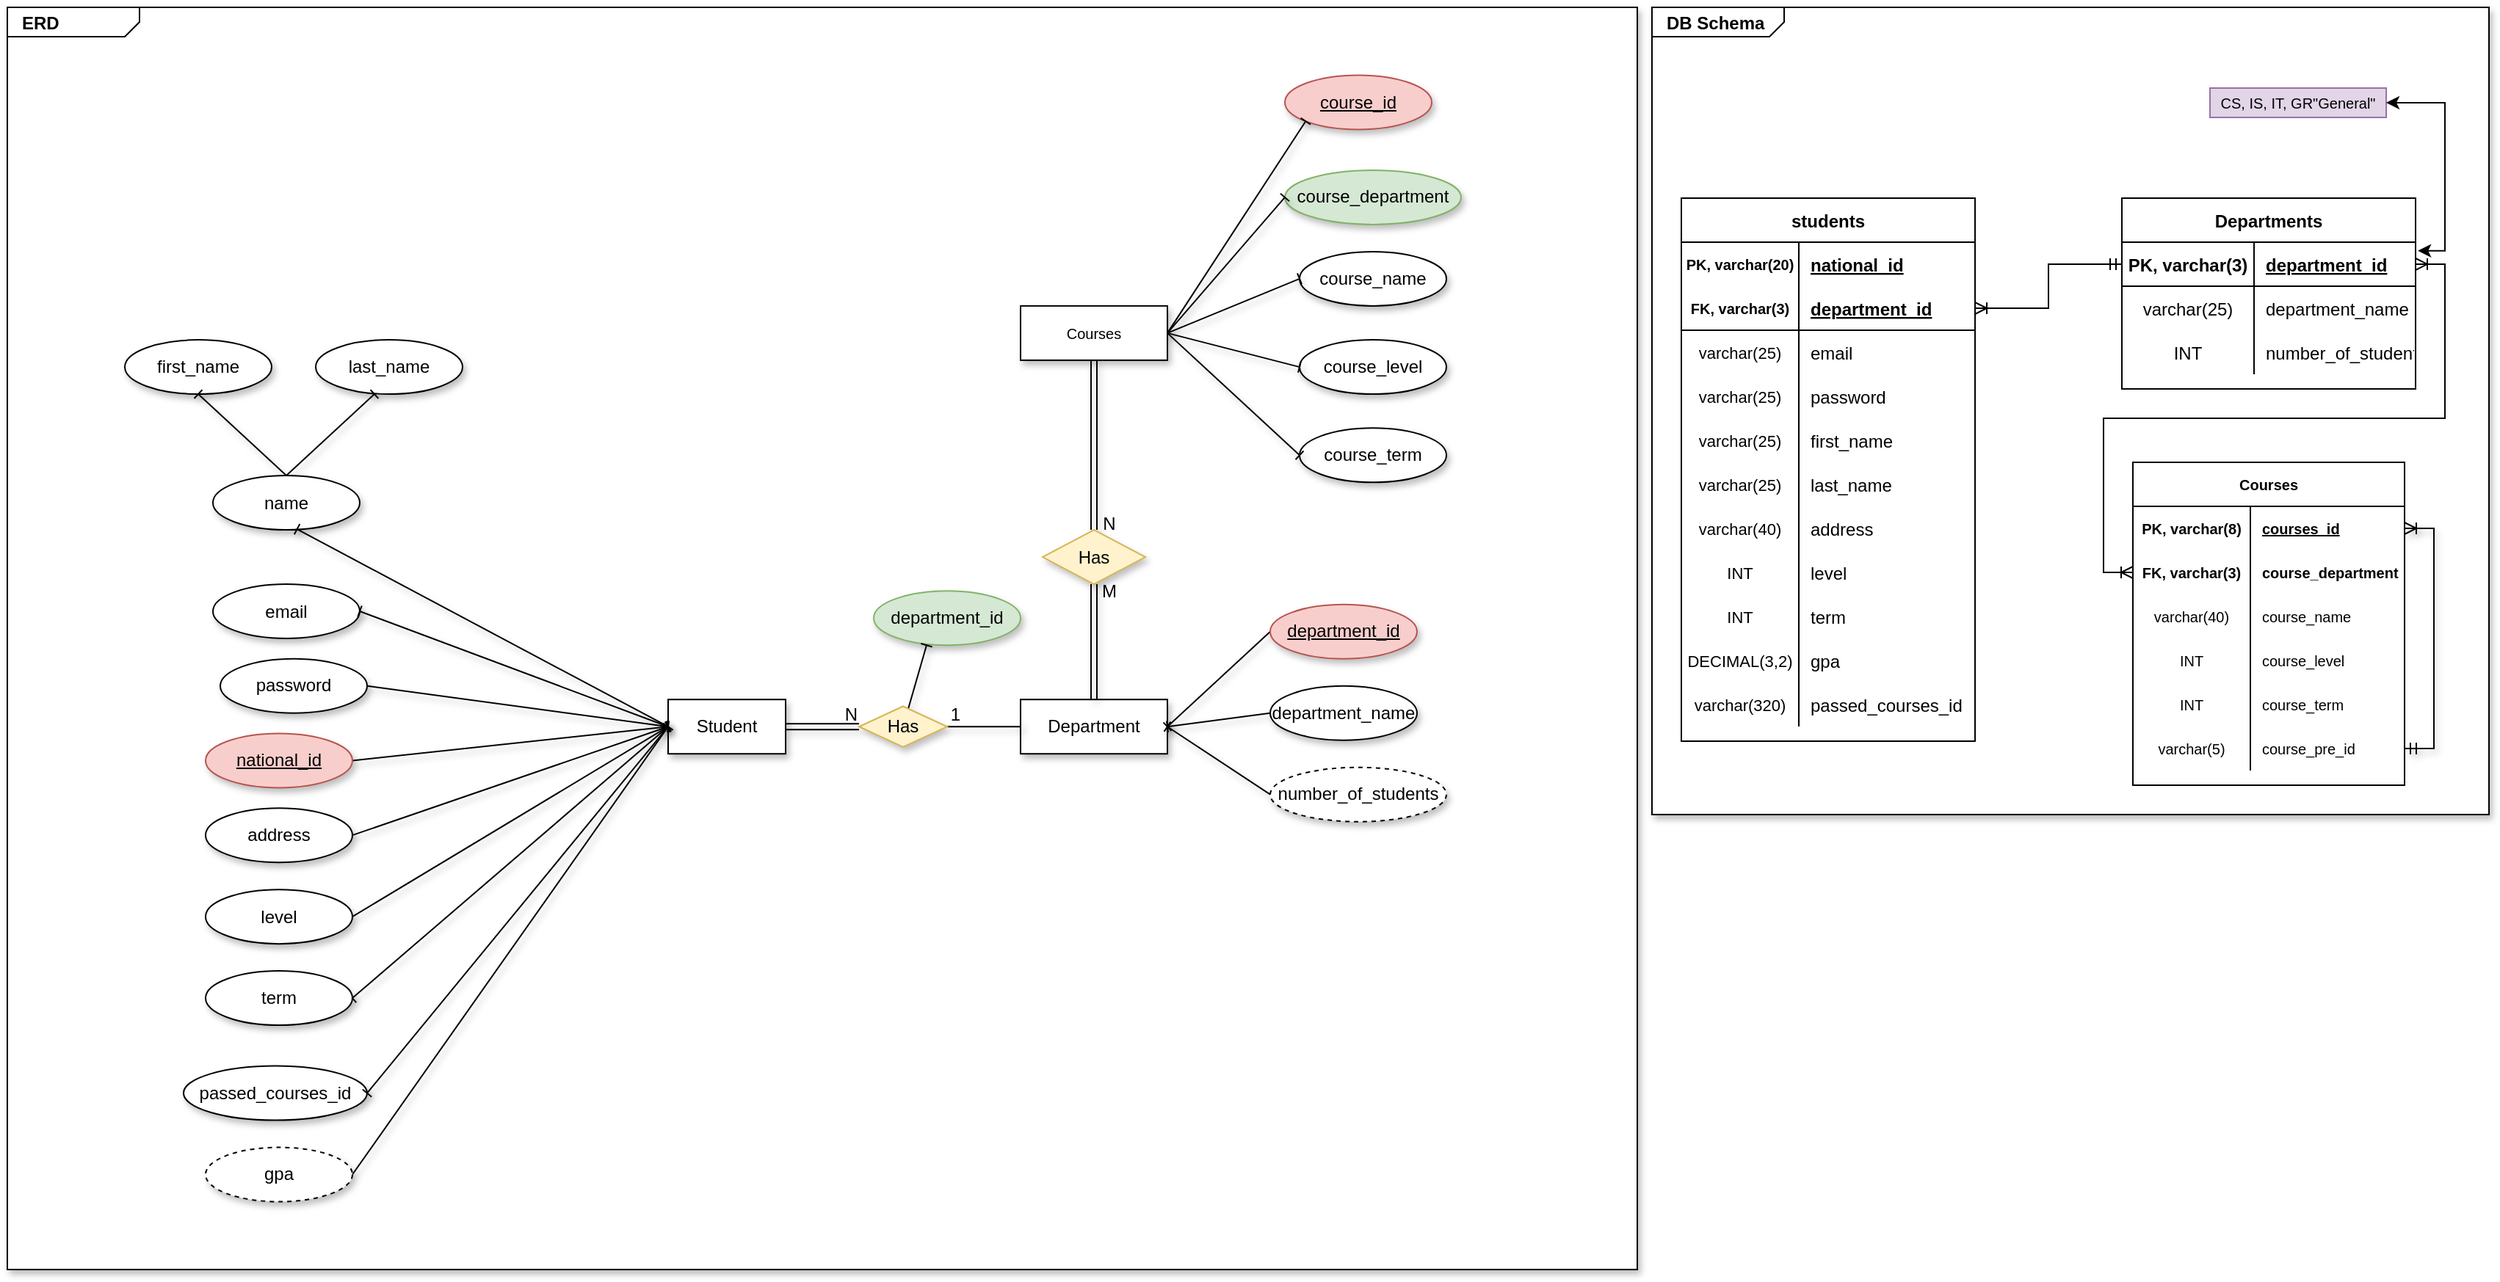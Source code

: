 <mxfile version="16.1.2" type="device"><diagram id="R2lEEEUBdFMjLlhIrx00" name="Page-1"><mxGraphModel dx="1278" dy="1789" grid="1" gridSize="10" guides="1" tooltips="1" connect="1" arrows="1" fold="1" page="1" pageScale="1" pageWidth="850" pageHeight="1100" background="none" math="0" shadow="0" extFonts="Permanent Marker^https://fonts.googleapis.com/css?family=Permanent+Marker"><root><mxCell id="0"/><mxCell id="1" parent="0"/><mxCell id="so7ZoCe5HIjhMyWns6QJ-42" value="" style="group" parent="1" vertex="1" connectable="0"><mxGeometry y="-1070" width="1110" height="860" as="geometry"/></mxCell><mxCell id="so7ZoCe5HIjhMyWns6QJ-35" value="&lt;p style=&quot;margin: 0px ; margin-top: 4px ; margin-left: 10px ; text-align: left&quot;&gt;&lt;b&gt;ERD&lt;/b&gt;&lt;/p&gt;" style="html=1;shape=mxgraph.sysml.package;xSize=90;align=left;spacingLeft=10;overflow=fill;strokeWidth=1;recursiveResize=0;shadow=1;" parent="so7ZoCe5HIjhMyWns6QJ-42" vertex="1"><mxGeometry width="1110" height="860" as="geometry"/></mxCell><mxCell id="so7ZoCe5HIjhMyWns6QJ-14" style="rounded=0;orthogonalLoop=1;jettySize=auto;html=1;entryX=1;entryY=0.5;entryDx=0;entryDy=0;endArrow=baseDash;endFill=0;shadow=1;" parent="so7ZoCe5HIjhMyWns6QJ-42" target="so7ZoCe5HIjhMyWns6QJ-13" edge="1"><mxGeometry relative="1" as="geometry"><mxPoint x="450" y="490.108" as="sourcePoint"/></mxGeometry></mxCell><mxCell id="-L01yiQjtnn_v1JuEXtJ-14" value="Student" style="whiteSpace=wrap;html=1;align=center;shadow=1;" parent="so7ZoCe5HIjhMyWns6QJ-42" vertex="1"><mxGeometry x="450" y="471.613" width="80" height="36.989" as="geometry"/></mxCell><mxCell id="-L01yiQjtnn_v1JuEXtJ-24" value="email" style="ellipse;whiteSpace=wrap;html=1;align=center;shadow=1;" parent="so7ZoCe5HIjhMyWns6QJ-42" vertex="1"><mxGeometry x="140" y="393.011" width="100" height="36.989" as="geometry"/></mxCell><mxCell id="-L01yiQjtnn_v1JuEXtJ-25" style="rounded=0;orthogonalLoop=1;jettySize=auto;html=1;exitX=0;exitY=0.5;exitDx=0;exitDy=0;entryX=1;entryY=0.5;entryDx=0;entryDy=0;endArrow=baseDash;endFill=0;shadow=1;" parent="so7ZoCe5HIjhMyWns6QJ-42" source="-L01yiQjtnn_v1JuEXtJ-14" target="-L01yiQjtnn_v1JuEXtJ-24" edge="1"><mxGeometry relative="1" as="geometry"/></mxCell><mxCell id="-L01yiQjtnn_v1JuEXtJ-27" style="rounded=0;orthogonalLoop=1;jettySize=auto;html=1;exitX=1;exitY=0.5;exitDx=0;exitDy=0;entryX=0;entryY=0.5;entryDx=0;entryDy=0;endArrow=baseDash;endFill=0;shadow=1;" parent="so7ZoCe5HIjhMyWns6QJ-42" source="-L01yiQjtnn_v1JuEXtJ-26" target="-L01yiQjtnn_v1JuEXtJ-14" edge="1"><mxGeometry relative="1" as="geometry"/></mxCell><mxCell id="-L01yiQjtnn_v1JuEXtJ-26" value="address" style="ellipse;whiteSpace=wrap;html=1;align=center;shadow=1;" parent="so7ZoCe5HIjhMyWns6QJ-42" vertex="1"><mxGeometry x="135" y="545.591" width="100" height="36.989" as="geometry"/></mxCell><mxCell id="-L01yiQjtnn_v1JuEXtJ-29" style="rounded=0;orthogonalLoop=1;jettySize=auto;html=1;exitX=1;exitY=0.5;exitDx=0;exitDy=0;entryX=0;entryY=0.5;entryDx=0;entryDy=0;endArrow=baseDash;endFill=0;shadow=1;" parent="so7ZoCe5HIjhMyWns6QJ-42" source="-L01yiQjtnn_v1JuEXtJ-28" target="-L01yiQjtnn_v1JuEXtJ-14" edge="1"><mxGeometry relative="1" as="geometry"/></mxCell><mxCell id="-L01yiQjtnn_v1JuEXtJ-28" value="&lt;u&gt;national_id&lt;/u&gt;" style="ellipse;whiteSpace=wrap;html=1;align=center;fillColor=#f8cecc;strokeColor=#b85450;shadow=1;" parent="so7ZoCe5HIjhMyWns6QJ-42" vertex="1"><mxGeometry x="135" y="494.731" width="100" height="36.989" as="geometry"/></mxCell><mxCell id="-L01yiQjtnn_v1JuEXtJ-31" style="rounded=0;orthogonalLoop=1;jettySize=auto;html=1;exitX=1;exitY=0.5;exitDx=0;exitDy=0;entryX=0;entryY=0.5;entryDx=0;entryDy=0;endArrow=baseDash;endFill=0;shadow=1;" parent="so7ZoCe5HIjhMyWns6QJ-42" source="-L01yiQjtnn_v1JuEXtJ-30" target="-L01yiQjtnn_v1JuEXtJ-14" edge="1"><mxGeometry relative="1" as="geometry"/></mxCell><mxCell id="-L01yiQjtnn_v1JuEXtJ-30" value="password" style="ellipse;whiteSpace=wrap;html=1;align=center;shadow=1;" parent="so7ZoCe5HIjhMyWns6QJ-42" vertex="1"><mxGeometry x="145" y="443.871" width="100" height="36.989" as="geometry"/></mxCell><mxCell id="-L01yiQjtnn_v1JuEXtJ-32" value="department_id" style="ellipse;whiteSpace=wrap;html=1;align=center;fillColor=#d5e8d4;strokeColor=#82b366;shadow=1;" parent="so7ZoCe5HIjhMyWns6QJ-42" vertex="1"><mxGeometry x="590" y="397.634" width="100" height="36.989" as="geometry"/></mxCell><mxCell id="-L01yiQjtnn_v1JuEXtJ-35" style="rounded=0;orthogonalLoop=1;jettySize=auto;html=1;exitX=1;exitY=0.5;exitDx=0;exitDy=0;entryX=0;entryY=0.5;entryDx=0;entryDy=0;endArrow=baseDash;endFill=0;shadow=1;" parent="so7ZoCe5HIjhMyWns6QJ-42" source="-L01yiQjtnn_v1JuEXtJ-34" target="-L01yiQjtnn_v1JuEXtJ-14" edge="1"><mxGeometry relative="1" as="geometry"/></mxCell><mxCell id="-L01yiQjtnn_v1JuEXtJ-34" value="level" style="ellipse;whiteSpace=wrap;html=1;align=center;shadow=1;" parent="so7ZoCe5HIjhMyWns6QJ-42" vertex="1"><mxGeometry x="135" y="601.075" width="100" height="36.989" as="geometry"/></mxCell><mxCell id="-L01yiQjtnn_v1JuEXtJ-36" value="Department" style="whiteSpace=wrap;html=1;align=center;shadow=1;" parent="so7ZoCe5HIjhMyWns6QJ-42" vertex="1"><mxGeometry x="690" y="471.613" width="100" height="36.989" as="geometry"/></mxCell><mxCell id="-L01yiQjtnn_v1JuEXtJ-38" style="rounded=0;orthogonalLoop=1;jettySize=auto;html=1;exitX=0;exitY=0.5;exitDx=0;exitDy=0;entryX=1;entryY=0.5;entryDx=0;entryDy=0;endArrow=baseDash;endFill=0;shadow=1;" parent="so7ZoCe5HIjhMyWns6QJ-42" source="-L01yiQjtnn_v1JuEXtJ-37" target="-L01yiQjtnn_v1JuEXtJ-36" edge="1"><mxGeometry relative="1" as="geometry"/></mxCell><mxCell id="-L01yiQjtnn_v1JuEXtJ-37" value="&lt;u&gt;department_id&lt;/u&gt;" style="ellipse;whiteSpace=wrap;html=1;align=center;fillColor=#f8cecc;strokeColor=#b85450;shadow=1;" parent="so7ZoCe5HIjhMyWns6QJ-42" vertex="1"><mxGeometry x="860" y="406.882" width="100" height="36.989" as="geometry"/></mxCell><mxCell id="-L01yiQjtnn_v1JuEXtJ-40" style="rounded=0;orthogonalLoop=1;jettySize=auto;html=1;exitX=0;exitY=0.5;exitDx=0;exitDy=0;endArrow=baseDash;endFill=0;entryX=1;entryY=0.5;entryDx=0;entryDy=0;shadow=1;" parent="so7ZoCe5HIjhMyWns6QJ-42" source="-L01yiQjtnn_v1JuEXtJ-39" target="-L01yiQjtnn_v1JuEXtJ-36" edge="1"><mxGeometry relative="1" as="geometry"><mxPoint x="790" y="490.108" as="targetPoint"/></mxGeometry></mxCell><mxCell id="-L01yiQjtnn_v1JuEXtJ-39" value="department_name" style="ellipse;whiteSpace=wrap;html=1;align=center;shadow=1;" parent="so7ZoCe5HIjhMyWns6QJ-42" vertex="1"><mxGeometry x="860" y="462.366" width="100" height="36.989" as="geometry"/></mxCell><mxCell id="-L01yiQjtnn_v1JuEXtJ-43" style="edgeStyle=orthogonalEdgeStyle;rounded=0;orthogonalLoop=1;jettySize=auto;html=1;exitX=1;exitY=0.5;exitDx=0;exitDy=0;entryX=0;entryY=0.5;entryDx=0;entryDy=0;endArrow=baseDash;endFill=0;shadow=1;" parent="so7ZoCe5HIjhMyWns6QJ-42" source="-L01yiQjtnn_v1JuEXtJ-41" target="-L01yiQjtnn_v1JuEXtJ-36" edge="1"><mxGeometry relative="1" as="geometry"/></mxCell><mxCell id="so7ZoCe5HIjhMyWns6QJ-9" style="rounded=0;orthogonalLoop=1;jettySize=auto;html=1;entryX=0.36;entryY=1;entryDx=0;entryDy=0;entryPerimeter=0;endArrow=baseDash;endFill=0;shadow=1;" parent="so7ZoCe5HIjhMyWns6QJ-42" source="-L01yiQjtnn_v1JuEXtJ-41" target="-L01yiQjtnn_v1JuEXtJ-32" edge="1"><mxGeometry relative="1" as="geometry"/></mxCell><mxCell id="-L01yiQjtnn_v1JuEXtJ-41" value="Has" style="shape=rhombus;perimeter=rhombusPerimeter;whiteSpace=wrap;html=1;align=center;fillColor=#fff2cc;strokeColor=#d6b656;shadow=1;" parent="so7ZoCe5HIjhMyWns6QJ-42" vertex="1"><mxGeometry x="580" y="476.237" width="60" height="27.742" as="geometry"/></mxCell><mxCell id="-L01yiQjtnn_v1JuEXtJ-45" style="rounded=0;orthogonalLoop=1;jettySize=auto;html=1;exitX=0;exitY=0.5;exitDx=0;exitDy=0;entryX=1;entryY=0.5;entryDx=0;entryDy=0;endArrow=baseDash;endFill=0;shadow=1;" parent="so7ZoCe5HIjhMyWns6QJ-42" source="-L01yiQjtnn_v1JuEXtJ-46" target="-L01yiQjtnn_v1JuEXtJ-36" edge="1"><mxGeometry relative="1" as="geometry"><mxPoint x="860" y="536.344" as="sourcePoint"/></mxGeometry></mxCell><mxCell id="-L01yiQjtnn_v1JuEXtJ-46" value="number_of_students" style="ellipse;whiteSpace=wrap;html=1;align=center;dashed=1;shadow=1;" parent="so7ZoCe5HIjhMyWns6QJ-42" vertex="1"><mxGeometry x="860" y="517.849" width="120" height="36.989" as="geometry"/></mxCell><mxCell id="-L01yiQjtnn_v1JuEXtJ-48" style="rounded=0;orthogonalLoop=1;jettySize=auto;html=1;exitX=1;exitY=0.5;exitDx=0;exitDy=0;entryX=0;entryY=0.5;entryDx=0;entryDy=0;endArrow=baseDash;endFill=0;exitPerimeter=0;shadow=1;" parent="so7ZoCe5HIjhMyWns6QJ-42" source="-L01yiQjtnn_v1JuEXtJ-49" target="-L01yiQjtnn_v1JuEXtJ-14" edge="1"><mxGeometry relative="1" as="geometry"><mxPoint x="235" y="813.763" as="sourcePoint"/></mxGeometry></mxCell><mxCell id="-L01yiQjtnn_v1JuEXtJ-49" value="gpa" style="ellipse;whiteSpace=wrap;html=1;align=center;dashed=1;shadow=1;" parent="so7ZoCe5HIjhMyWns6QJ-42" vertex="1"><mxGeometry x="135" y="776.774" width="100" height="36.989" as="geometry"/></mxCell><mxCell id="-L01yiQjtnn_v1JuEXtJ-50" value="" style="endArrow=none;html=1;rounded=0;shape=link;exitX=1;exitY=0.5;exitDx=0;exitDy=0;entryX=0;entryY=0.5;entryDx=0;entryDy=0;shadow=1;" parent="so7ZoCe5HIjhMyWns6QJ-42" source="-L01yiQjtnn_v1JuEXtJ-14" target="-L01yiQjtnn_v1JuEXtJ-41" edge="1"><mxGeometry relative="1" as="geometry"><mxPoint x="540" y="490.108" as="sourcePoint"/><mxPoint x="580" y="490.108" as="targetPoint"/></mxGeometry></mxCell><mxCell id="-L01yiQjtnn_v1JuEXtJ-51" value="N" style="resizable=0;html=1;align=right;verticalAlign=bottom;shadow=1;" parent="-L01yiQjtnn_v1JuEXtJ-50" connectable="0" vertex="1"><mxGeometry x="1" relative="1" as="geometry"/></mxCell><mxCell id="-L01yiQjtnn_v1JuEXtJ-52" value="1" style="resizable=0;html=1;align=right;verticalAlign=bottom;shadow=1;" parent="-L01yiQjtnn_v1JuEXtJ-50" connectable="0" vertex="1"><mxGeometry x="1" relative="1" as="geometry"><mxPoint x="70" as="offset"/></mxGeometry></mxCell><mxCell id="-L01yiQjtnn_v1JuEXtJ-20" value="" style="group;shadow=1;" parent="so7ZoCe5HIjhMyWns6QJ-42" vertex="1" connectable="0"><mxGeometry x="80" y="226.559" width="230" height="129.462" as="geometry"/></mxCell><mxCell id="-L01yiQjtnn_v1JuEXtJ-15" value="first_name" style="ellipse;whiteSpace=wrap;html=1;align=center;shadow=1;" parent="-L01yiQjtnn_v1JuEXtJ-20" vertex="1"><mxGeometry width="100" height="36.989" as="geometry"/></mxCell><mxCell id="-L01yiQjtnn_v1JuEXtJ-16" value="last_name" style="ellipse;whiteSpace=wrap;html=1;align=center;shadow=1;" parent="-L01yiQjtnn_v1JuEXtJ-20" vertex="1"><mxGeometry x="130" width="100" height="36.989" as="geometry"/></mxCell><mxCell id="-L01yiQjtnn_v1JuEXtJ-18" style="rounded=0;orthogonalLoop=1;jettySize=auto;html=1;exitX=0.5;exitY=0;exitDx=0;exitDy=0;entryX=0.4;entryY=1;entryDx=0;entryDy=0;entryPerimeter=0;endArrow=baseDash;endFill=0;shadow=1;" parent="-L01yiQjtnn_v1JuEXtJ-20" source="-L01yiQjtnn_v1JuEXtJ-17" target="-L01yiQjtnn_v1JuEXtJ-16" edge="1"><mxGeometry relative="1" as="geometry"/></mxCell><mxCell id="-L01yiQjtnn_v1JuEXtJ-19" style="rounded=0;orthogonalLoop=1;jettySize=auto;html=1;exitX=0.5;exitY=0;exitDx=0;exitDy=0;entryX=0.5;entryY=1;entryDx=0;entryDy=0;endArrow=baseDash;endFill=0;shadow=1;" parent="-L01yiQjtnn_v1JuEXtJ-20" source="-L01yiQjtnn_v1JuEXtJ-17" target="-L01yiQjtnn_v1JuEXtJ-15" edge="1"><mxGeometry relative="1" as="geometry"/></mxCell><mxCell id="-L01yiQjtnn_v1JuEXtJ-17" value="name" style="ellipse;whiteSpace=wrap;html=1;align=center;shadow=1;" parent="-L01yiQjtnn_v1JuEXtJ-20" vertex="1"><mxGeometry x="60" y="92.473" width="100" height="36.989" as="geometry"/></mxCell><mxCell id="-L01yiQjtnn_v1JuEXtJ-23" style="rounded=0;orthogonalLoop=1;jettySize=auto;html=1;exitX=0;exitY=0.5;exitDx=0;exitDy=0;entryX=0.573;entryY=0.988;entryDx=0;entryDy=0;entryPerimeter=0;endArrow=baseDash;endFill=0;shadow=1;" parent="so7ZoCe5HIjhMyWns6QJ-42" source="-L01yiQjtnn_v1JuEXtJ-14" target="-L01yiQjtnn_v1JuEXtJ-17" edge="1"><mxGeometry relative="1" as="geometry"/></mxCell><mxCell id="so7ZoCe5HIjhMyWns6QJ-13" value="term" style="ellipse;whiteSpace=wrap;html=1;align=center;shadow=1;" parent="so7ZoCe5HIjhMyWns6QJ-42" vertex="1"><mxGeometry x="135" y="656.559" width="100" height="36.989" as="geometry"/></mxCell><mxCell id="so7ZoCe5HIjhMyWns6QJ-15" value="passed_courses_id" style="ellipse;whiteSpace=wrap;html=1;align=center;shadow=1;" parent="so7ZoCe5HIjhMyWns6QJ-42" vertex="1"><mxGeometry x="120" y="721.29" width="125" height="36.989" as="geometry"/></mxCell><mxCell id="so7ZoCe5HIjhMyWns6QJ-16" style="edgeStyle=none;rounded=0;orthogonalLoop=1;jettySize=auto;html=1;exitX=0;exitY=0.5;exitDx=0;exitDy=0;entryX=1;entryY=0.5;entryDx=0;entryDy=0;endArrow=baseDash;endFill=0;shadow=1;" parent="so7ZoCe5HIjhMyWns6QJ-42" source="-L01yiQjtnn_v1JuEXtJ-14" target="so7ZoCe5HIjhMyWns6QJ-15" edge="1"><mxGeometry relative="1" as="geometry"/></mxCell><mxCell id="so7ZoCe5HIjhMyWns6QJ-17" value="&lt;span style=&quot;font-size: 10px&quot;&gt;Courses&lt;/span&gt;" style="whiteSpace=wrap;html=1;shadow=1;" parent="so7ZoCe5HIjhMyWns6QJ-42" vertex="1"><mxGeometry x="690" y="203.441" width="100" height="36.989" as="geometry"/></mxCell><mxCell id="so7ZoCe5HIjhMyWns6QJ-22" style="edgeStyle=none;rounded=0;orthogonalLoop=1;jettySize=auto;html=1;exitX=0.5;exitY=0;exitDx=0;exitDy=0;entryX=0.5;entryY=1;entryDx=0;entryDy=0;endArrow=baseDash;endFill=0;shape=link;shadow=1;" parent="so7ZoCe5HIjhMyWns6QJ-42" source="so7ZoCe5HIjhMyWns6QJ-20" target="so7ZoCe5HIjhMyWns6QJ-17" edge="1"><mxGeometry relative="1" as="geometry"/></mxCell><mxCell id="so7ZoCe5HIjhMyWns6QJ-20" value="Has" style="rhombus;whiteSpace=wrap;html=1;fillColor=#fff2cc;strokeColor=#d6b656;shadow=1;" parent="so7ZoCe5HIjhMyWns6QJ-42" vertex="1"><mxGeometry x="705" y="356.022" width="70" height="36.989" as="geometry"/></mxCell><mxCell id="so7ZoCe5HIjhMyWns6QJ-21" style="edgeStyle=none;rounded=0;orthogonalLoop=1;jettySize=auto;html=1;exitX=0.5;exitY=0;exitDx=0;exitDy=0;endArrow=baseDash;endFill=0;shape=link;shadow=1;" parent="so7ZoCe5HIjhMyWns6QJ-42" source="-L01yiQjtnn_v1JuEXtJ-36" target="so7ZoCe5HIjhMyWns6QJ-20" edge="1"><mxGeometry relative="1" as="geometry"/></mxCell><mxCell id="so7ZoCe5HIjhMyWns6QJ-23" value="N" style="text;html=1;align=center;verticalAlign=middle;resizable=0;points=[];autosize=1;strokeColor=none;fillColor=none;shadow=1;" parent="so7ZoCe5HIjhMyWns6QJ-42" vertex="1"><mxGeometry x="740" y="342.151" width="20" height="20" as="geometry"/></mxCell><mxCell id="so7ZoCe5HIjhMyWns6QJ-24" value="M" style="text;html=1;align=center;verticalAlign=middle;resizable=0;points=[];autosize=1;strokeColor=none;fillColor=none;shadow=1;" parent="so7ZoCe5HIjhMyWns6QJ-42" vertex="1"><mxGeometry x="735" y="388.387" width="30" height="20" as="geometry"/></mxCell><mxCell id="so7ZoCe5HIjhMyWns6QJ-25" value="&lt;u&gt;course_id&lt;/u&gt;" style="ellipse;whiteSpace=wrap;html=1;align=center;fillColor=#f8cecc;strokeColor=#b85450;shadow=1;" parent="so7ZoCe5HIjhMyWns6QJ-42" vertex="1"><mxGeometry x="870" y="46.237" width="100" height="36.989" as="geometry"/></mxCell><mxCell id="so7ZoCe5HIjhMyWns6QJ-26" style="edgeStyle=none;rounded=0;orthogonalLoop=1;jettySize=auto;html=1;entryX=0;entryY=1;entryDx=0;entryDy=0;endArrow=baseDash;endFill=0;exitX=1;exitY=0.5;exitDx=0;exitDy=0;shadow=1;" parent="so7ZoCe5HIjhMyWns6QJ-42" source="so7ZoCe5HIjhMyWns6QJ-17" target="so7ZoCe5HIjhMyWns6QJ-25" edge="1"><mxGeometry relative="1" as="geometry"/></mxCell><mxCell id="so7ZoCe5HIjhMyWns6QJ-27" value="course_department" style="ellipse;whiteSpace=wrap;html=1;align=center;fillColor=#d5e8d4;strokeColor=#82b366;shadow=1;" parent="so7ZoCe5HIjhMyWns6QJ-42" vertex="1"><mxGeometry x="870" y="110.968" width="120" height="36.989" as="geometry"/></mxCell><mxCell id="so7ZoCe5HIjhMyWns6QJ-28" style="edgeStyle=none;rounded=0;orthogonalLoop=1;jettySize=auto;html=1;entryX=0;entryY=0.5;entryDx=0;entryDy=0;endArrow=baseDash;endFill=0;exitX=1;exitY=0.5;exitDx=0;exitDy=0;shadow=1;" parent="so7ZoCe5HIjhMyWns6QJ-42" source="so7ZoCe5HIjhMyWns6QJ-17" target="so7ZoCe5HIjhMyWns6QJ-27" edge="1"><mxGeometry relative="1" as="geometry"/></mxCell><mxCell id="so7ZoCe5HIjhMyWns6QJ-29" value="course_name" style="ellipse;whiteSpace=wrap;html=1;align=center;shadow=1;" parent="so7ZoCe5HIjhMyWns6QJ-42" vertex="1"><mxGeometry x="880" y="166.452" width="100" height="36.989" as="geometry"/></mxCell><mxCell id="so7ZoCe5HIjhMyWns6QJ-32" style="edgeStyle=none;rounded=0;orthogonalLoop=1;jettySize=auto;html=1;entryX=0;entryY=0.5;entryDx=0;entryDy=0;endArrow=baseDash;endFill=0;exitX=1;exitY=0.5;exitDx=0;exitDy=0;shadow=1;" parent="so7ZoCe5HIjhMyWns6QJ-42" source="so7ZoCe5HIjhMyWns6QJ-17" target="so7ZoCe5HIjhMyWns6QJ-29" edge="1"><mxGeometry relative="1" as="geometry"/></mxCell><mxCell id="so7ZoCe5HIjhMyWns6QJ-30" value="course_level" style="ellipse;whiteSpace=wrap;html=1;align=center;shadow=1;" parent="so7ZoCe5HIjhMyWns6QJ-42" vertex="1"><mxGeometry x="880" y="226.559" width="100" height="36.989" as="geometry"/></mxCell><mxCell id="so7ZoCe5HIjhMyWns6QJ-33" style="edgeStyle=none;rounded=0;orthogonalLoop=1;jettySize=auto;html=1;exitX=1;exitY=0.5;exitDx=0;exitDy=0;entryX=0;entryY=0.5;entryDx=0;entryDy=0;endArrow=baseDash;endFill=0;shadow=1;" parent="so7ZoCe5HIjhMyWns6QJ-42" source="so7ZoCe5HIjhMyWns6QJ-17" target="so7ZoCe5HIjhMyWns6QJ-30" edge="1"><mxGeometry relative="1" as="geometry"/></mxCell><mxCell id="so7ZoCe5HIjhMyWns6QJ-31" value="course_term" style="ellipse;whiteSpace=wrap;html=1;align=center;shadow=1;" parent="so7ZoCe5HIjhMyWns6QJ-42" vertex="1"><mxGeometry x="880" y="286.667" width="100" height="36.989" as="geometry"/></mxCell><mxCell id="so7ZoCe5HIjhMyWns6QJ-34" style="edgeStyle=none;rounded=0;orthogonalLoop=1;jettySize=auto;html=1;exitX=1;exitY=0.5;exitDx=0;exitDy=0;entryX=0;entryY=0.5;entryDx=0;entryDy=0;endArrow=baseDash;endFill=0;shadow=1;" parent="so7ZoCe5HIjhMyWns6QJ-42" source="so7ZoCe5HIjhMyWns6QJ-17" target="so7ZoCe5HIjhMyWns6QJ-31" edge="1"><mxGeometry relative="1" as="geometry"/></mxCell><mxCell id="so7ZoCe5HIjhMyWns6QJ-84" value="" style="group" parent="1" vertex="1" connectable="0"><mxGeometry x="1120" y="-1070" width="570" height="550" as="geometry"/></mxCell><mxCell id="so7ZoCe5HIjhMyWns6QJ-44" value="&lt;p style=&quot;margin: 0px ; margin-top: 4px ; margin-left: 10px ; text-align: left&quot;&gt;&lt;b&gt;DB Schema&lt;/b&gt;&lt;/p&gt;" style="html=1;shape=mxgraph.sysml.package;xSize=90;align=left;spacingLeft=10;overflow=fill;strokeWidth=1;recursiveResize=0;shadow=1;" parent="so7ZoCe5HIjhMyWns6QJ-84" vertex="1"><mxGeometry width="570" height="550" as="geometry"/></mxCell><mxCell id="so7ZoCe5HIjhMyWns6QJ-83" value="" style="group" parent="so7ZoCe5HIjhMyWns6QJ-84" vertex="1" connectable="0"><mxGeometry x="20" y="55" width="500" height="475" as="geometry"/></mxCell><mxCell id="-L01yiQjtnn_v1JuEXtJ-53" value="students" style="shape=table;startSize=30;container=1;collapsible=1;childLayout=tableLayout;fixedRows=1;rowLines=0;fontStyle=1;align=center;resizeLast=1;shadow:10" parent="so7ZoCe5HIjhMyWns6QJ-83" vertex="1"><mxGeometry y="75" width="200" height="370" as="geometry"/></mxCell><mxCell id="-L01yiQjtnn_v1JuEXtJ-54" value="" style="shape=partialRectangle;collapsible=0;dropTarget=0;pointerEvents=0;fillColor=none;top=0;left=0;bottom=0;right=0;points=[[0,0.5],[1,0.5]];portConstraint=eastwest;" parent="-L01yiQjtnn_v1JuEXtJ-53" vertex="1"><mxGeometry y="30" width="200" height="30" as="geometry"/></mxCell><mxCell id="-L01yiQjtnn_v1JuEXtJ-55" value="PK, varchar(20)" style="shape=partialRectangle;connectable=0;fillColor=none;top=0;left=0;bottom=0;right=0;fontStyle=1;overflow=hidden;fontSize=10;" parent="-L01yiQjtnn_v1JuEXtJ-54" vertex="1"><mxGeometry width="80" height="30" as="geometry"><mxRectangle width="80" height="30" as="alternateBounds"/></mxGeometry></mxCell><mxCell id="-L01yiQjtnn_v1JuEXtJ-56" value="national_id" style="shape=partialRectangle;connectable=0;fillColor=none;top=0;left=0;bottom=0;right=0;align=left;spacingLeft=6;fontStyle=5;overflow=hidden;" parent="-L01yiQjtnn_v1JuEXtJ-54" vertex="1"><mxGeometry x="80" width="120" height="30" as="geometry"><mxRectangle width="120" height="30" as="alternateBounds"/></mxGeometry></mxCell><mxCell id="-L01yiQjtnn_v1JuEXtJ-57" value="" style="shape=partialRectangle;collapsible=0;dropTarget=0;pointerEvents=0;fillColor=none;top=0;left=0;bottom=1;right=0;points=[[0,0.5],[1,0.5]];portConstraint=eastwest;" parent="-L01yiQjtnn_v1JuEXtJ-53" vertex="1"><mxGeometry y="60" width="200" height="30" as="geometry"/></mxCell><mxCell id="-L01yiQjtnn_v1JuEXtJ-58" value="FK, varchar(3)" style="shape=partialRectangle;connectable=0;fillColor=none;top=0;left=0;bottom=0;right=0;fontStyle=1;overflow=hidden;fontSize=10;" parent="-L01yiQjtnn_v1JuEXtJ-57" vertex="1"><mxGeometry width="80" height="30" as="geometry"><mxRectangle width="80" height="30" as="alternateBounds"/></mxGeometry></mxCell><mxCell id="-L01yiQjtnn_v1JuEXtJ-59" value="department_id" style="shape=partialRectangle;connectable=0;fillColor=none;top=0;left=0;bottom=0;right=0;align=left;spacingLeft=6;fontStyle=5;overflow=hidden;" parent="-L01yiQjtnn_v1JuEXtJ-57" vertex="1"><mxGeometry x="80" width="120" height="30" as="geometry"><mxRectangle width="120" height="30" as="alternateBounds"/></mxGeometry></mxCell><mxCell id="-L01yiQjtnn_v1JuEXtJ-81" value="" style="shape=partialRectangle;collapsible=0;dropTarget=0;pointerEvents=0;fillColor=none;top=0;left=0;bottom=0;right=0;points=[[0,0.5],[1,0.5]];portConstraint=eastwest;" parent="-L01yiQjtnn_v1JuEXtJ-53" vertex="1"><mxGeometry y="90" width="200" height="30" as="geometry"/></mxCell><mxCell id="-L01yiQjtnn_v1JuEXtJ-82" value="varchar(25)" style="shape=partialRectangle;connectable=0;fillColor=none;top=0;left=0;bottom=0;right=0;editable=1;overflow=hidden;fontSize=11;" parent="-L01yiQjtnn_v1JuEXtJ-81" vertex="1"><mxGeometry width="80" height="30" as="geometry"><mxRectangle width="80" height="30" as="alternateBounds"/></mxGeometry></mxCell><mxCell id="-L01yiQjtnn_v1JuEXtJ-83" value="email" style="shape=partialRectangle;connectable=0;fillColor=none;top=0;left=0;bottom=0;right=0;align=left;spacingLeft=6;overflow=hidden;" parent="-L01yiQjtnn_v1JuEXtJ-81" vertex="1"><mxGeometry x="80" width="120" height="30" as="geometry"><mxRectangle width="120" height="30" as="alternateBounds"/></mxGeometry></mxCell><mxCell id="-L01yiQjtnn_v1JuEXtJ-87" value="" style="shape=partialRectangle;collapsible=0;dropTarget=0;pointerEvents=0;fillColor=none;top=0;left=0;bottom=0;right=0;points=[[0,0.5],[1,0.5]];portConstraint=eastwest;" parent="-L01yiQjtnn_v1JuEXtJ-53" vertex="1"><mxGeometry y="120" width="200" height="30" as="geometry"/></mxCell><mxCell id="-L01yiQjtnn_v1JuEXtJ-88" value="varchar(25)" style="shape=partialRectangle;connectable=0;fillColor=none;top=0;left=0;bottom=0;right=0;editable=1;overflow=hidden;fontSize=11;" parent="-L01yiQjtnn_v1JuEXtJ-87" vertex="1"><mxGeometry width="80" height="30" as="geometry"><mxRectangle width="80" height="30" as="alternateBounds"/></mxGeometry></mxCell><mxCell id="-L01yiQjtnn_v1JuEXtJ-89" value="password" style="shape=partialRectangle;connectable=0;fillColor=none;top=0;left=0;bottom=0;right=0;align=left;spacingLeft=6;overflow=hidden;" parent="-L01yiQjtnn_v1JuEXtJ-87" vertex="1"><mxGeometry x="80" width="120" height="30" as="geometry"><mxRectangle width="120" height="30" as="alternateBounds"/></mxGeometry></mxCell><mxCell id="-L01yiQjtnn_v1JuEXtJ-60" value="" style="shape=partialRectangle;collapsible=0;dropTarget=0;pointerEvents=0;fillColor=none;top=0;left=0;bottom=0;right=0;points=[[0,0.5],[1,0.5]];portConstraint=eastwest;" parent="-L01yiQjtnn_v1JuEXtJ-53" vertex="1"><mxGeometry y="150" width="200" height="30" as="geometry"/></mxCell><mxCell id="-L01yiQjtnn_v1JuEXtJ-61" value="varchar(25)" style="shape=partialRectangle;connectable=0;fillColor=none;top=0;left=0;bottom=0;right=0;editable=1;overflow=hidden;fontSize=11;" parent="-L01yiQjtnn_v1JuEXtJ-60" vertex="1"><mxGeometry width="80" height="30" as="geometry"><mxRectangle width="80" height="30" as="alternateBounds"/></mxGeometry></mxCell><mxCell id="-L01yiQjtnn_v1JuEXtJ-62" value="first_name" style="shape=partialRectangle;connectable=0;fillColor=none;top=0;left=0;bottom=0;right=0;align=left;spacingLeft=6;overflow=hidden;" parent="-L01yiQjtnn_v1JuEXtJ-60" vertex="1"><mxGeometry x="80" width="120" height="30" as="geometry"><mxRectangle width="120" height="30" as="alternateBounds"/></mxGeometry></mxCell><mxCell id="-L01yiQjtnn_v1JuEXtJ-78" value="" style="shape=partialRectangle;collapsible=0;dropTarget=0;pointerEvents=0;fillColor=none;top=0;left=0;bottom=0;right=0;points=[[0,0.5],[1,0.5]];portConstraint=eastwest;" parent="-L01yiQjtnn_v1JuEXtJ-53" vertex="1"><mxGeometry y="180" width="200" height="30" as="geometry"/></mxCell><mxCell id="-L01yiQjtnn_v1JuEXtJ-79" value="varchar(25)" style="shape=partialRectangle;connectable=0;fillColor=none;top=0;left=0;bottom=0;right=0;editable=1;overflow=hidden;fontSize=11;" parent="-L01yiQjtnn_v1JuEXtJ-78" vertex="1"><mxGeometry width="80" height="30" as="geometry"><mxRectangle width="80" height="30" as="alternateBounds"/></mxGeometry></mxCell><mxCell id="-L01yiQjtnn_v1JuEXtJ-80" value="last_name" style="shape=partialRectangle;connectable=0;fillColor=none;top=0;left=0;bottom=0;right=0;align=left;spacingLeft=6;overflow=hidden;" parent="-L01yiQjtnn_v1JuEXtJ-78" vertex="1"><mxGeometry x="80" width="120" height="30" as="geometry"><mxRectangle width="120" height="30" as="alternateBounds"/></mxGeometry></mxCell><mxCell id="-L01yiQjtnn_v1JuEXtJ-84" value="" style="shape=partialRectangle;collapsible=0;dropTarget=0;pointerEvents=0;fillColor=none;top=0;left=0;bottom=0;right=0;points=[[0,0.5],[1,0.5]];portConstraint=eastwest;" parent="-L01yiQjtnn_v1JuEXtJ-53" vertex="1"><mxGeometry y="210" width="200" height="30" as="geometry"/></mxCell><mxCell id="-L01yiQjtnn_v1JuEXtJ-85" value="varchar(40)" style="shape=partialRectangle;connectable=0;fillColor=none;top=0;left=0;bottom=0;right=0;editable=1;overflow=hidden;fontSize=11;" parent="-L01yiQjtnn_v1JuEXtJ-84" vertex="1"><mxGeometry width="80" height="30" as="geometry"><mxRectangle width="80" height="30" as="alternateBounds"/></mxGeometry></mxCell><mxCell id="-L01yiQjtnn_v1JuEXtJ-86" value="address" style="shape=partialRectangle;connectable=0;fillColor=none;top=0;left=0;bottom=0;right=0;align=left;spacingLeft=6;overflow=hidden;" parent="-L01yiQjtnn_v1JuEXtJ-84" vertex="1"><mxGeometry x="80" width="120" height="30" as="geometry"><mxRectangle width="120" height="30" as="alternateBounds"/></mxGeometry></mxCell><mxCell id="-L01yiQjtnn_v1JuEXtJ-90" value="" style="shape=partialRectangle;collapsible=0;dropTarget=0;pointerEvents=0;fillColor=none;top=0;left=0;bottom=0;right=0;points=[[0,0.5],[1,0.5]];portConstraint=eastwest;" parent="-L01yiQjtnn_v1JuEXtJ-53" vertex="1"><mxGeometry y="240" width="200" height="30" as="geometry"/></mxCell><mxCell id="-L01yiQjtnn_v1JuEXtJ-91" value="INT" style="shape=partialRectangle;connectable=0;fillColor=none;top=0;left=0;bottom=0;right=0;editable=1;overflow=hidden;fontSize=11;" parent="-L01yiQjtnn_v1JuEXtJ-90" vertex="1"><mxGeometry width="80" height="30" as="geometry"><mxRectangle width="80" height="30" as="alternateBounds"/></mxGeometry></mxCell><mxCell id="-L01yiQjtnn_v1JuEXtJ-92" value="level" style="shape=partialRectangle;connectable=0;fillColor=none;top=0;left=0;bottom=0;right=0;align=left;spacingLeft=6;overflow=hidden;" parent="-L01yiQjtnn_v1JuEXtJ-90" vertex="1"><mxGeometry x="80" width="120" height="30" as="geometry"><mxRectangle width="120" height="30" as="alternateBounds"/></mxGeometry></mxCell><mxCell id="-L01yiQjtnn_v1JuEXtJ-110" value="" style="shape=partialRectangle;collapsible=0;dropTarget=0;pointerEvents=0;fillColor=none;top=0;left=0;bottom=0;right=0;points=[[0,0.5],[1,0.5]];portConstraint=eastwest;" parent="-L01yiQjtnn_v1JuEXtJ-53" vertex="1"><mxGeometry y="270" width="200" height="30" as="geometry"/></mxCell><mxCell id="-L01yiQjtnn_v1JuEXtJ-111" value="INT" style="shape=partialRectangle;connectable=0;fillColor=none;top=0;left=0;bottom=0;right=0;editable=1;overflow=hidden;fontSize=11;" parent="-L01yiQjtnn_v1JuEXtJ-110" vertex="1"><mxGeometry width="80" height="30" as="geometry"><mxRectangle width="80" height="30" as="alternateBounds"/></mxGeometry></mxCell><mxCell id="-L01yiQjtnn_v1JuEXtJ-112" value="term" style="shape=partialRectangle;connectable=0;fillColor=none;top=0;left=0;bottom=0;right=0;align=left;spacingLeft=6;overflow=hidden;" parent="-L01yiQjtnn_v1JuEXtJ-110" vertex="1"><mxGeometry x="80" width="120" height="30" as="geometry"><mxRectangle width="120" height="30" as="alternateBounds"/></mxGeometry></mxCell><mxCell id="-L01yiQjtnn_v1JuEXtJ-93" value="" style="shape=partialRectangle;collapsible=0;dropTarget=0;pointerEvents=0;fillColor=none;top=0;left=0;bottom=0;right=0;points=[[0,0.5],[1,0.5]];portConstraint=eastwest;" parent="-L01yiQjtnn_v1JuEXtJ-53" vertex="1"><mxGeometry y="300" width="200" height="30" as="geometry"/></mxCell><mxCell id="-L01yiQjtnn_v1JuEXtJ-94" value="DECIMAL(3,2)" style="shape=partialRectangle;connectable=0;fillColor=none;top=0;left=0;bottom=0;right=0;editable=1;overflow=hidden;fontSize=11;" parent="-L01yiQjtnn_v1JuEXtJ-93" vertex="1"><mxGeometry width="80" height="30" as="geometry"><mxRectangle width="80" height="30" as="alternateBounds"/></mxGeometry></mxCell><mxCell id="-L01yiQjtnn_v1JuEXtJ-95" value="gpa" style="shape=partialRectangle;connectable=0;fillColor=none;top=0;left=0;bottom=0;right=0;align=left;spacingLeft=6;overflow=hidden;" parent="-L01yiQjtnn_v1JuEXtJ-93" vertex="1"><mxGeometry x="80" width="120" height="30" as="geometry"><mxRectangle width="120" height="30" as="alternateBounds"/></mxGeometry></mxCell><mxCell id="-L01yiQjtnn_v1JuEXtJ-302" value="" style="shape=partialRectangle;collapsible=0;dropTarget=0;pointerEvents=0;fillColor=none;top=0;left=0;bottom=0;right=0;points=[[0,0.5],[1,0.5]];portConstraint=eastwest;" parent="-L01yiQjtnn_v1JuEXtJ-53" vertex="1"><mxGeometry y="330" width="200" height="30" as="geometry"/></mxCell><mxCell id="-L01yiQjtnn_v1JuEXtJ-303" value="varchar(320)" style="shape=partialRectangle;connectable=0;fillColor=none;top=0;left=0;bottom=0;right=0;editable=1;overflow=hidden;fontSize=11;" parent="-L01yiQjtnn_v1JuEXtJ-302" vertex="1"><mxGeometry width="80" height="30" as="geometry"><mxRectangle width="80" height="30" as="alternateBounds"/></mxGeometry></mxCell><mxCell id="-L01yiQjtnn_v1JuEXtJ-304" value="passed_courses_id" style="shape=partialRectangle;connectable=0;fillColor=none;top=0;left=0;bottom=0;right=0;align=left;spacingLeft=6;overflow=hidden;" parent="-L01yiQjtnn_v1JuEXtJ-302" vertex="1"><mxGeometry x="80" width="120" height="30" as="geometry"><mxRectangle width="120" height="30" as="alternateBounds"/></mxGeometry></mxCell><mxCell id="-L01yiQjtnn_v1JuEXtJ-96" value="Departments" style="shape=table;startSize=30;container=1;collapsible=1;childLayout=tableLayout;fixedRows=1;rowLines=0;fontStyle=1;align=center;resizeLast=1;fontSize=12;" parent="so7ZoCe5HIjhMyWns6QJ-83" vertex="1"><mxGeometry x="300" y="75" width="200" height="130" as="geometry"/></mxCell><mxCell id="-L01yiQjtnn_v1JuEXtJ-97" value="" style="shape=partialRectangle;collapsible=0;dropTarget=0;pointerEvents=0;fillColor=none;top=0;left=0;bottom=1;right=0;points=[[0,0.5],[1,0.5]];portConstraint=eastwest;fontSize=12;" parent="-L01yiQjtnn_v1JuEXtJ-96" vertex="1"><mxGeometry y="30" width="200" height="30" as="geometry"/></mxCell><mxCell id="-L01yiQjtnn_v1JuEXtJ-98" value="PK, varchar(3)" style="shape=partialRectangle;connectable=0;fillColor=none;top=0;left=0;bottom=0;right=0;fontStyle=1;overflow=hidden;fontSize=12;" parent="-L01yiQjtnn_v1JuEXtJ-97" vertex="1"><mxGeometry width="90.0" height="30" as="geometry"><mxRectangle width="90.0" height="30" as="alternateBounds"/></mxGeometry></mxCell><mxCell id="-L01yiQjtnn_v1JuEXtJ-99" value="department_id" style="shape=partialRectangle;connectable=0;fillColor=none;top=0;left=0;bottom=0;right=0;align=left;spacingLeft=6;fontStyle=5;overflow=hidden;fontSize=12;" parent="-L01yiQjtnn_v1JuEXtJ-97" vertex="1"><mxGeometry x="90.0" width="110.0" height="30" as="geometry"><mxRectangle width="110.0" height="30" as="alternateBounds"/></mxGeometry></mxCell><mxCell id="-L01yiQjtnn_v1JuEXtJ-100" value="" style="shape=partialRectangle;collapsible=0;dropTarget=0;pointerEvents=0;fillColor=none;top=0;left=0;bottom=0;right=0;points=[[0,0.5],[1,0.5]];portConstraint=eastwest;fontSize=12;" parent="-L01yiQjtnn_v1JuEXtJ-96" vertex="1"><mxGeometry y="60" width="200" height="30" as="geometry"/></mxCell><mxCell id="-L01yiQjtnn_v1JuEXtJ-101" value="varchar(25)" style="shape=partialRectangle;connectable=0;fillColor=none;top=0;left=0;bottom=0;right=0;editable=1;overflow=hidden;fontSize=12;" parent="-L01yiQjtnn_v1JuEXtJ-100" vertex="1"><mxGeometry width="90.0" height="30" as="geometry"><mxRectangle width="90.0" height="30" as="alternateBounds"/></mxGeometry></mxCell><mxCell id="-L01yiQjtnn_v1JuEXtJ-102" value="department_name" style="shape=partialRectangle;connectable=0;fillColor=none;top=0;left=0;bottom=0;right=0;align=left;spacingLeft=6;overflow=hidden;fontSize=12;" parent="-L01yiQjtnn_v1JuEXtJ-100" vertex="1"><mxGeometry x="90.0" width="110.0" height="30" as="geometry"><mxRectangle width="110.0" height="30" as="alternateBounds"/></mxGeometry></mxCell><mxCell id="-L01yiQjtnn_v1JuEXtJ-103" value="" style="shape=partialRectangle;collapsible=0;dropTarget=0;pointerEvents=0;fillColor=none;top=0;left=0;bottom=0;right=0;points=[[0,0.5],[1,0.5]];portConstraint=eastwest;fontSize=12;" parent="-L01yiQjtnn_v1JuEXtJ-96" vertex="1"><mxGeometry y="90" width="200" height="30" as="geometry"/></mxCell><mxCell id="-L01yiQjtnn_v1JuEXtJ-104" value="INT" style="shape=partialRectangle;connectable=0;fillColor=none;top=0;left=0;bottom=0;right=0;editable=1;overflow=hidden;fontSize=12;" parent="-L01yiQjtnn_v1JuEXtJ-103" vertex="1"><mxGeometry width="90.0" height="30" as="geometry"><mxRectangle width="90.0" height="30" as="alternateBounds"/></mxGeometry></mxCell><mxCell id="-L01yiQjtnn_v1JuEXtJ-105" value="number_of_students" style="shape=partialRectangle;connectable=0;fillColor=none;top=0;left=0;bottom=0;right=0;align=left;spacingLeft=6;overflow=hidden;fontSize=12;" parent="-L01yiQjtnn_v1JuEXtJ-103" vertex="1"><mxGeometry x="90.0" width="110.0" height="30" as="geometry"><mxRectangle width="110.0" height="30" as="alternateBounds"/></mxGeometry></mxCell><mxCell id="-L01yiQjtnn_v1JuEXtJ-109" style="rounded=0;orthogonalLoop=1;jettySize=auto;html=1;exitX=1;exitY=0.5;exitDx=0;exitDy=0;entryX=0;entryY=0.5;entryDx=0;entryDy=0;fontSize=10;endArrow=ERmandOne;endFill=0;startArrow=ERoneToMany;startFill=0;edgeStyle=orthogonalEdgeStyle;" parent="so7ZoCe5HIjhMyWns6QJ-83" source="-L01yiQjtnn_v1JuEXtJ-57" target="-L01yiQjtnn_v1JuEXtJ-97" edge="1"><mxGeometry relative="1" as="geometry"/></mxCell><mxCell id="-L01yiQjtnn_v1JuEXtJ-244" value="Courses" style="shape=table;startSize=30;container=1;collapsible=1;childLayout=tableLayout;fixedRows=1;rowLines=0;fontStyle=1;align=center;resizeLast=1;fontSize=10;" parent="so7ZoCe5HIjhMyWns6QJ-83" vertex="1"><mxGeometry x="307.5" y="255" width="185" height="220" as="geometry"/></mxCell><mxCell id="-L01yiQjtnn_v1JuEXtJ-245" value="" style="shape=partialRectangle;collapsible=0;dropTarget=0;pointerEvents=0;fillColor=none;top=0;left=0;bottom=0;right=0;points=[[0,0.5],[1,0.5]];portConstraint=eastwest;fontSize=10;" parent="-L01yiQjtnn_v1JuEXtJ-244" vertex="1"><mxGeometry y="30" width="185" height="30" as="geometry"/></mxCell><mxCell id="-L01yiQjtnn_v1JuEXtJ-246" value="PK, varchar(8)" style="shape=partialRectangle;connectable=0;fillColor=none;top=0;left=0;bottom=0;right=0;fontStyle=1;overflow=hidden;fontSize=10;" parent="-L01yiQjtnn_v1JuEXtJ-245" vertex="1"><mxGeometry width="80" height="30" as="geometry"><mxRectangle width="80" height="30" as="alternateBounds"/></mxGeometry></mxCell><mxCell id="-L01yiQjtnn_v1JuEXtJ-247" value="courses_id" style="shape=partialRectangle;connectable=0;fillColor=none;top=0;left=0;bottom=0;right=0;align=left;spacingLeft=6;fontStyle=5;overflow=hidden;fontSize=10;" parent="-L01yiQjtnn_v1JuEXtJ-245" vertex="1"><mxGeometry x="80" width="105" height="30" as="geometry"><mxRectangle width="105" height="30" as="alternateBounds"/></mxGeometry></mxCell><mxCell id="-L01yiQjtnn_v1JuEXtJ-266" value="" style="shape=partialRectangle;collapsible=0;dropTarget=0;pointerEvents=0;fillColor=none;top=0;left=0;bottom=0;right=0;points=[[0,0.5],[1,0.5]];portConstraint=eastwest;fontSize=10;" parent="-L01yiQjtnn_v1JuEXtJ-244" vertex="1"><mxGeometry y="60" width="185" height="30" as="geometry"/></mxCell><mxCell id="-L01yiQjtnn_v1JuEXtJ-267" value="FK, varchar(3)" style="shape=partialRectangle;connectable=0;fillColor=none;top=0;left=0;bottom=0;right=0;editable=1;overflow=hidden;fontSize=10;fontStyle=1" parent="-L01yiQjtnn_v1JuEXtJ-266" vertex="1"><mxGeometry width="80" height="30" as="geometry"><mxRectangle width="80" height="30" as="alternateBounds"/></mxGeometry></mxCell><mxCell id="-L01yiQjtnn_v1JuEXtJ-268" value="course_department" style="shape=partialRectangle;connectable=0;fillColor=none;top=0;left=0;bottom=0;right=0;align=left;spacingLeft=6;overflow=hidden;fontSize=10;fontStyle=1" parent="-L01yiQjtnn_v1JuEXtJ-266" vertex="1"><mxGeometry x="80" width="105" height="30" as="geometry"><mxRectangle width="105" height="30" as="alternateBounds"/></mxGeometry></mxCell><mxCell id="-L01yiQjtnn_v1JuEXtJ-248" value="" style="shape=partialRectangle;collapsible=0;dropTarget=0;pointerEvents=0;fillColor=none;top=0;left=0;bottom=0;right=0;points=[[0,0.5],[1,0.5]];portConstraint=eastwest;fontSize=10;" parent="-L01yiQjtnn_v1JuEXtJ-244" vertex="1"><mxGeometry y="90" width="185" height="30" as="geometry"/></mxCell><mxCell id="-L01yiQjtnn_v1JuEXtJ-249" value="varchar(40)" style="shape=partialRectangle;connectable=0;fillColor=none;top=0;left=0;bottom=0;right=0;editable=1;overflow=hidden;fontSize=10;" parent="-L01yiQjtnn_v1JuEXtJ-248" vertex="1"><mxGeometry width="80" height="30" as="geometry"><mxRectangle width="80" height="30" as="alternateBounds"/></mxGeometry></mxCell><mxCell id="-L01yiQjtnn_v1JuEXtJ-250" value="course_name" style="shape=partialRectangle;connectable=0;fillColor=none;top=0;left=0;bottom=0;right=0;align=left;spacingLeft=6;overflow=hidden;fontSize=10;" parent="-L01yiQjtnn_v1JuEXtJ-248" vertex="1"><mxGeometry x="80" width="105" height="30" as="geometry"><mxRectangle width="105" height="30" as="alternateBounds"/></mxGeometry></mxCell><mxCell id="-L01yiQjtnn_v1JuEXtJ-260" value="" style="shape=partialRectangle;collapsible=0;dropTarget=0;pointerEvents=0;fillColor=none;top=0;left=0;bottom=0;right=0;points=[[0,0.5],[1,0.5]];portConstraint=eastwest;fontSize=10;" parent="-L01yiQjtnn_v1JuEXtJ-244" vertex="1"><mxGeometry y="120" width="185" height="30" as="geometry"/></mxCell><mxCell id="-L01yiQjtnn_v1JuEXtJ-261" value="INT" style="shape=partialRectangle;connectable=0;fillColor=none;top=0;left=0;bottom=0;right=0;editable=1;overflow=hidden;fontSize=10;" parent="-L01yiQjtnn_v1JuEXtJ-260" vertex="1"><mxGeometry width="80" height="30" as="geometry"><mxRectangle width="80" height="30" as="alternateBounds"/></mxGeometry></mxCell><mxCell id="-L01yiQjtnn_v1JuEXtJ-262" value="course_level" style="shape=partialRectangle;connectable=0;fillColor=none;top=0;left=0;bottom=0;right=0;align=left;spacingLeft=6;overflow=hidden;fontSize=10;" parent="-L01yiQjtnn_v1JuEXtJ-260" vertex="1"><mxGeometry x="80" width="105" height="30" as="geometry"><mxRectangle width="105" height="30" as="alternateBounds"/></mxGeometry></mxCell><mxCell id="-L01yiQjtnn_v1JuEXtJ-263" value="" style="shape=partialRectangle;collapsible=0;dropTarget=0;pointerEvents=0;fillColor=none;top=0;left=0;bottom=0;right=0;points=[[0,0.5],[1,0.5]];portConstraint=eastwest;fontSize=10;" parent="-L01yiQjtnn_v1JuEXtJ-244" vertex="1"><mxGeometry y="150" width="185" height="30" as="geometry"/></mxCell><mxCell id="-L01yiQjtnn_v1JuEXtJ-264" value="INT" style="shape=partialRectangle;connectable=0;fillColor=none;top=0;left=0;bottom=0;right=0;editable=1;overflow=hidden;fontSize=10;" parent="-L01yiQjtnn_v1JuEXtJ-263" vertex="1"><mxGeometry width="80" height="30" as="geometry"><mxRectangle width="80" height="30" as="alternateBounds"/></mxGeometry></mxCell><mxCell id="-L01yiQjtnn_v1JuEXtJ-265" value="course_term" style="shape=partialRectangle;connectable=0;fillColor=none;top=0;left=0;bottom=0;right=0;align=left;spacingLeft=6;overflow=hidden;fontSize=10;" parent="-L01yiQjtnn_v1JuEXtJ-263" vertex="1"><mxGeometry x="80" width="105" height="30" as="geometry"><mxRectangle width="105" height="30" as="alternateBounds"/></mxGeometry></mxCell><mxCell id="so7ZoCe5HIjhMyWns6QJ-85" style="edgeStyle=orthogonalEdgeStyle;rounded=0;orthogonalLoop=1;jettySize=auto;html=1;entryX=1;entryY=0.5;entryDx=0;entryDy=0;shadow=1;startArrow=ERmandOne;startFill=0;endArrow=ERoneToMany;endFill=0;" parent="-L01yiQjtnn_v1JuEXtJ-244" source="-L01yiQjtnn_v1JuEXtJ-251" target="-L01yiQjtnn_v1JuEXtJ-245" edge="1"><mxGeometry relative="1" as="geometry"><Array as="points"><mxPoint x="205" y="195"/><mxPoint x="205" y="45"/></Array></mxGeometry></mxCell><mxCell id="-L01yiQjtnn_v1JuEXtJ-251" value="" style="shape=partialRectangle;collapsible=0;dropTarget=0;pointerEvents=0;fillColor=none;top=0;left=0;bottom=0;right=0;points=[[0,0.5],[1,0.5]];portConstraint=eastwest;fontSize=10;" parent="-L01yiQjtnn_v1JuEXtJ-244" vertex="1"><mxGeometry y="180" width="185" height="30" as="geometry"/></mxCell><mxCell id="-L01yiQjtnn_v1JuEXtJ-252" value="varchar(5)" style="shape=partialRectangle;connectable=0;fillColor=none;top=0;left=0;bottom=0;right=0;editable=1;overflow=hidden;fontSize=10;" parent="-L01yiQjtnn_v1JuEXtJ-251" vertex="1"><mxGeometry width="80" height="30" as="geometry"><mxRectangle width="80" height="30" as="alternateBounds"/></mxGeometry></mxCell><mxCell id="-L01yiQjtnn_v1JuEXtJ-253" value="course_pre_id" style="shape=partialRectangle;connectable=0;fillColor=none;top=0;left=0;bottom=0;right=0;align=left;spacingLeft=6;overflow=hidden;fontSize=10;" parent="-L01yiQjtnn_v1JuEXtJ-251" vertex="1"><mxGeometry x="80" width="105" height="30" as="geometry"><mxRectangle width="105" height="30" as="alternateBounds"/></mxGeometry></mxCell><mxCell id="-L01yiQjtnn_v1JuEXtJ-270" style="edgeStyle=orthogonalEdgeStyle;rounded=0;orthogonalLoop=1;jettySize=auto;html=1;exitX=1;exitY=0.5;exitDx=0;exitDy=0;entryX=0;entryY=0.5;entryDx=0;entryDy=0;fontSize=10;startArrow=ERoneToMany;startFill=0;endArrow=ERoneToMany;endFill=0;" parent="so7ZoCe5HIjhMyWns6QJ-83" source="-L01yiQjtnn_v1JuEXtJ-97" target="-L01yiQjtnn_v1JuEXtJ-266" edge="1"><mxGeometry relative="1" as="geometry"/></mxCell><mxCell id="-L01yiQjtnn_v1JuEXtJ-331" value="CS, IS, IT, GR&quot;General&quot;" style="text;html=1;strokeColor=#9673a6;fillColor=#e1d5e7;align=center;verticalAlign=middle;whiteSpace=wrap;rounded=0;fontSize=10;" parent="so7ZoCe5HIjhMyWns6QJ-83" vertex="1"><mxGeometry x="360" width="120" height="20" as="geometry"/></mxCell><mxCell id="-L01yiQjtnn_v1JuEXtJ-334" style="edgeStyle=orthogonalEdgeStyle;rounded=0;orthogonalLoop=1;jettySize=auto;html=1;exitX=1.008;exitY=0.196;exitDx=0;exitDy=0;entryX=1;entryY=0.5;entryDx=0;entryDy=0;fontSize=10;startArrow=classic;startFill=1;endArrow=classic;endFill=1;exitPerimeter=0;" parent="so7ZoCe5HIjhMyWns6QJ-83" source="-L01yiQjtnn_v1JuEXtJ-97" target="-L01yiQjtnn_v1JuEXtJ-331" edge="1"><mxGeometry relative="1" as="geometry"/></mxCell></root></mxGraphModel></diagram></mxfile>